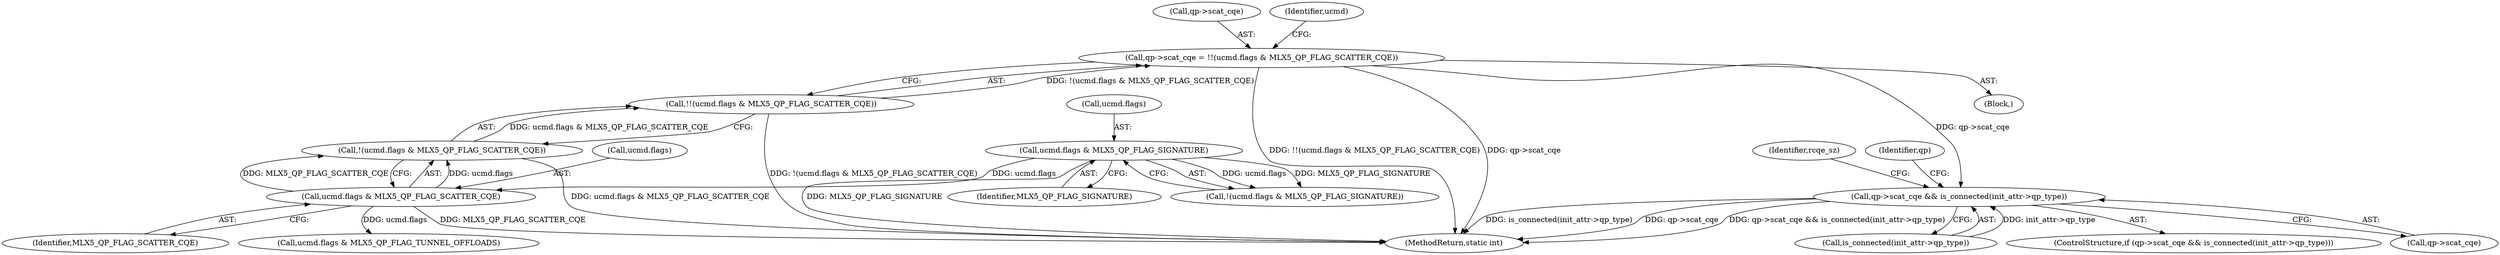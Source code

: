 digraph "0_linux_0625b4ba1a5d4703c7fb01c497bd6c156908af00@pointer" {
"1000446" [label="(Call,qp->scat_cqe = !!(ucmd.flags & MLX5_QP_FLAG_SCATTER_CQE))"];
"1000450" [label="(Call,!!(ucmd.flags & MLX5_QP_FLAG_SCATTER_CQE))"];
"1000451" [label="(Call,!(ucmd.flags & MLX5_QP_FLAG_SCATTER_CQE))"];
"1000452" [label="(Call,ucmd.flags & MLX5_QP_FLAG_SCATTER_CQE)"];
"1000441" [label="(Call,ucmd.flags & MLX5_QP_FLAG_SIGNATURE)"];
"1000854" [label="(Call,qp->scat_cqe && is_connected(init_attr->qp_type))"];
"1000854" [label="(Call,qp->scat_cqe && is_connected(init_attr->qp_type))"];
"1000858" [label="(Call,is_connected(init_attr->qp_type))"];
"1000450" [label="(Call,!!(ucmd.flags & MLX5_QP_FLAG_SCATTER_CQE))"];
"1000453" [label="(Call,ucmd.flags)"];
"1000456" [label="(Identifier,MLX5_QP_FLAG_SCATTER_CQE)"];
"1000447" [label="(Call,qp->scat_cqe)"];
"1000446" [label="(Call,qp->scat_cqe = !!(ucmd.flags & MLX5_QP_FLAG_SCATTER_CQE))"];
"1000866" [label="(Identifier,rcqe_sz)"];
"1000452" [label="(Call,ucmd.flags & MLX5_QP_FLAG_SCATTER_CQE)"];
"1000451" [label="(Call,!(ucmd.flags & MLX5_QP_FLAG_SCATTER_CQE))"];
"1000400" [label="(Block,)"];
"1000853" [label="(ControlStructure,if (qp->scat_cqe && is_connected(init_attr->qp_type)))"];
"1001428" [label="(MethodReturn,static int)"];
"1000440" [label="(Call,!(ucmd.flags & MLX5_QP_FLAG_SIGNATURE))"];
"1000458" [label="(Call,ucmd.flags & MLX5_QP_FLAG_TUNNEL_OFFLOADS)"];
"1000445" [label="(Identifier,MLX5_QP_FLAG_SIGNATURE)"];
"1000855" [label="(Call,qp->scat_cqe)"];
"1000460" [label="(Identifier,ucmd)"];
"1000442" [label="(Call,ucmd.flags)"];
"1000441" [label="(Call,ucmd.flags & MLX5_QP_FLAG_SIGNATURE)"];
"1000919" [label="(Identifier,qp)"];
"1000446" -> "1000400"  [label="AST: "];
"1000446" -> "1000450"  [label="CFG: "];
"1000447" -> "1000446"  [label="AST: "];
"1000450" -> "1000446"  [label="AST: "];
"1000460" -> "1000446"  [label="CFG: "];
"1000446" -> "1001428"  [label="DDG: !!(ucmd.flags & MLX5_QP_FLAG_SCATTER_CQE)"];
"1000446" -> "1001428"  [label="DDG: qp->scat_cqe"];
"1000450" -> "1000446"  [label="DDG: !(ucmd.flags & MLX5_QP_FLAG_SCATTER_CQE)"];
"1000446" -> "1000854"  [label="DDG: qp->scat_cqe"];
"1000450" -> "1000451"  [label="CFG: "];
"1000451" -> "1000450"  [label="AST: "];
"1000450" -> "1001428"  [label="DDG: !(ucmd.flags & MLX5_QP_FLAG_SCATTER_CQE)"];
"1000451" -> "1000450"  [label="DDG: ucmd.flags & MLX5_QP_FLAG_SCATTER_CQE"];
"1000451" -> "1000452"  [label="CFG: "];
"1000452" -> "1000451"  [label="AST: "];
"1000451" -> "1001428"  [label="DDG: ucmd.flags & MLX5_QP_FLAG_SCATTER_CQE"];
"1000452" -> "1000451"  [label="DDG: ucmd.flags"];
"1000452" -> "1000451"  [label="DDG: MLX5_QP_FLAG_SCATTER_CQE"];
"1000452" -> "1000456"  [label="CFG: "];
"1000453" -> "1000452"  [label="AST: "];
"1000456" -> "1000452"  [label="AST: "];
"1000452" -> "1001428"  [label="DDG: MLX5_QP_FLAG_SCATTER_CQE"];
"1000441" -> "1000452"  [label="DDG: ucmd.flags"];
"1000452" -> "1000458"  [label="DDG: ucmd.flags"];
"1000441" -> "1000440"  [label="AST: "];
"1000441" -> "1000445"  [label="CFG: "];
"1000442" -> "1000441"  [label="AST: "];
"1000445" -> "1000441"  [label="AST: "];
"1000440" -> "1000441"  [label="CFG: "];
"1000441" -> "1001428"  [label="DDG: MLX5_QP_FLAG_SIGNATURE"];
"1000441" -> "1000440"  [label="DDG: ucmd.flags"];
"1000441" -> "1000440"  [label="DDG: MLX5_QP_FLAG_SIGNATURE"];
"1000854" -> "1000853"  [label="AST: "];
"1000854" -> "1000855"  [label="CFG: "];
"1000854" -> "1000858"  [label="CFG: "];
"1000855" -> "1000854"  [label="AST: "];
"1000858" -> "1000854"  [label="AST: "];
"1000866" -> "1000854"  [label="CFG: "];
"1000919" -> "1000854"  [label="CFG: "];
"1000854" -> "1001428"  [label="DDG: is_connected(init_attr->qp_type)"];
"1000854" -> "1001428"  [label="DDG: qp->scat_cqe"];
"1000854" -> "1001428"  [label="DDG: qp->scat_cqe && is_connected(init_attr->qp_type)"];
"1000858" -> "1000854"  [label="DDG: init_attr->qp_type"];
}
